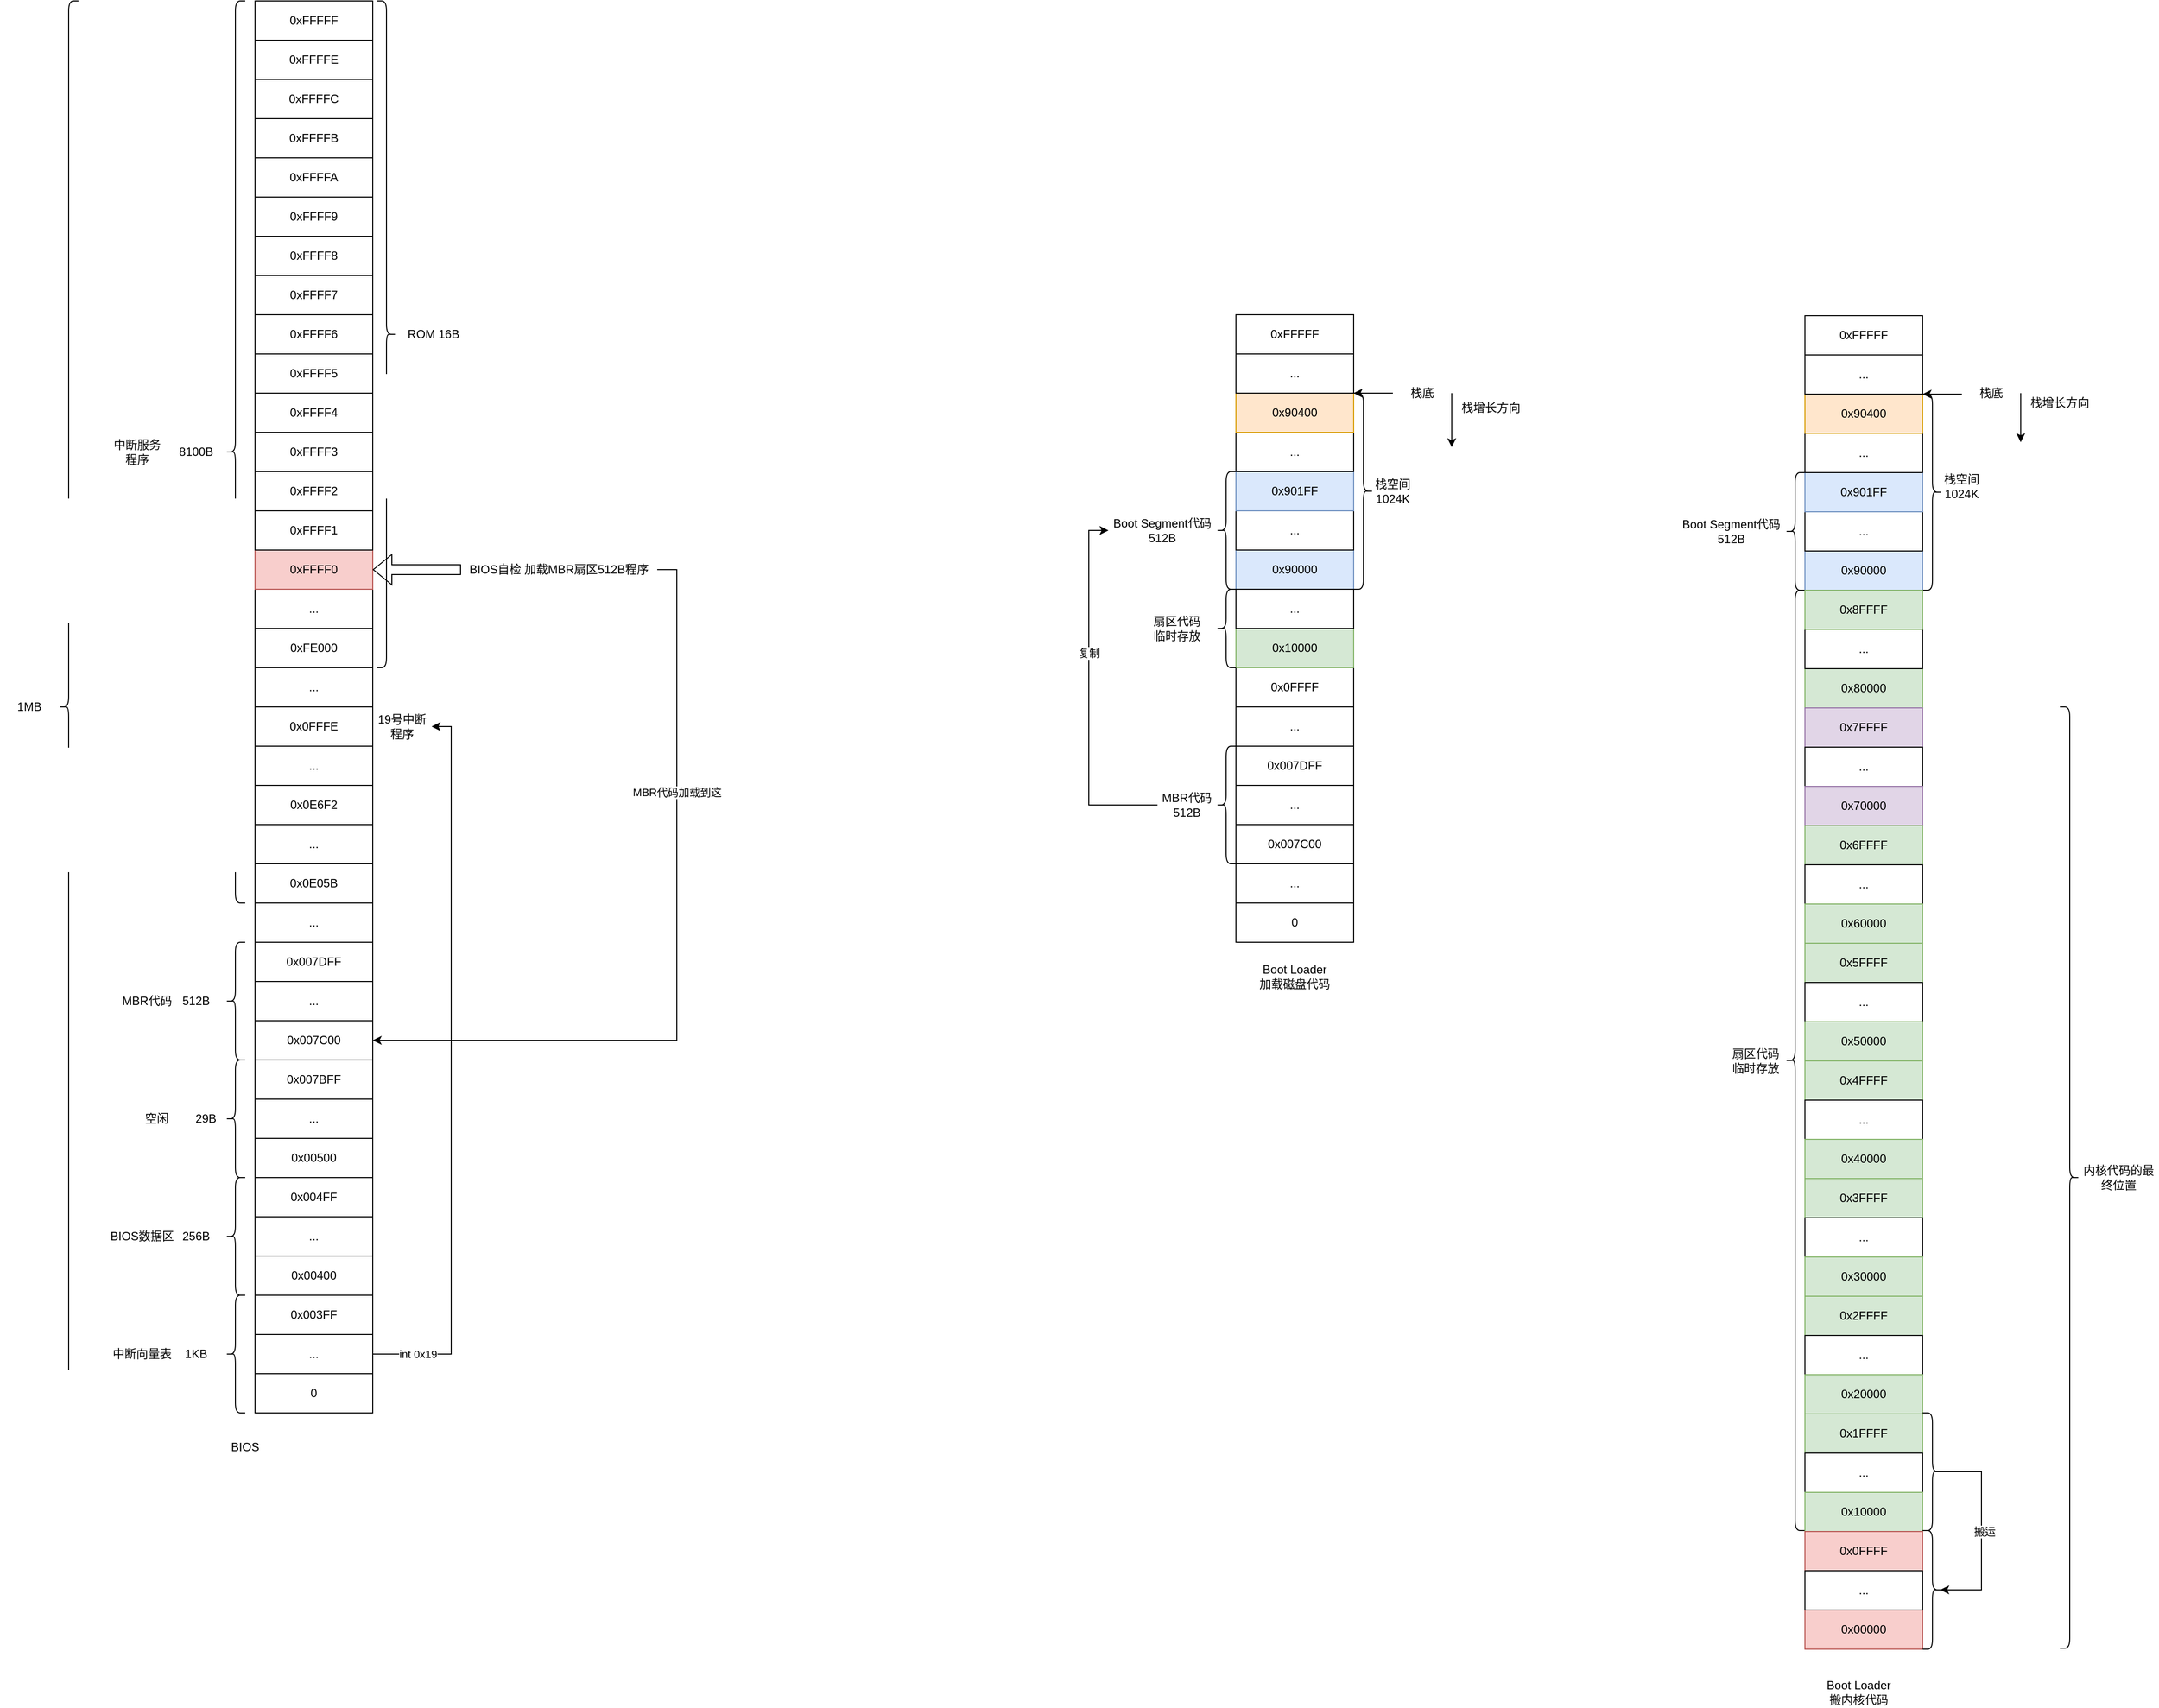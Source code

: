 <mxfile version="26.0.16">
  <diagram name="第 1 页" id="WGkBW5IIXQicfwlrZCdL">
    <mxGraphModel dx="1195" dy="1810" grid="1" gridSize="10" guides="1" tooltips="1" connect="1" arrows="1" fold="1" page="1" pageScale="1" pageWidth="827" pageHeight="1169" math="0" shadow="0">
      <root>
        <mxCell id="0" />
        <mxCell id="1" parent="0" />
        <mxCell id="3c7TaoVtellls8Rgn1t3-1" value="0x00400" style="rounded=0;whiteSpace=wrap;html=1;" parent="1" vertex="1">
          <mxGeometry x="280" y="680" width="120" height="40" as="geometry" />
        </mxCell>
        <mxCell id="3c7TaoVtellls8Rgn1t3-2" value="..." style="rounded=0;whiteSpace=wrap;html=1;" parent="1" vertex="1">
          <mxGeometry x="280" y="640" width="120" height="40" as="geometry" />
        </mxCell>
        <mxCell id="3c7TaoVtellls8Rgn1t3-3" value="0x004FF" style="rounded=0;whiteSpace=wrap;html=1;" parent="1" vertex="1">
          <mxGeometry x="280" y="600" width="120" height="40" as="geometry" />
        </mxCell>
        <mxCell id="3c7TaoVtellls8Rgn1t3-4" value="0" style="rounded=0;whiteSpace=wrap;html=1;" parent="1" vertex="1">
          <mxGeometry x="280" y="800" width="120" height="40" as="geometry" />
        </mxCell>
        <mxCell id="3c7TaoVtellls8Rgn1t3-30" style="edgeStyle=orthogonalEdgeStyle;rounded=0;orthogonalLoop=1;jettySize=auto;html=1;exitX=1;exitY=0.5;exitDx=0;exitDy=0;entryX=1;entryY=0.5;entryDx=0;entryDy=0;" parent="1" source="3c7TaoVtellls8Rgn1t3-5" target="3c7TaoVtellls8Rgn1t3-29" edge="1">
          <mxGeometry relative="1" as="geometry" />
        </mxCell>
        <mxCell id="3c7TaoVtellls8Rgn1t3-31" value="int 0x19" style="edgeLabel;html=1;align=center;verticalAlign=middle;resizable=0;points=[];" parent="3c7TaoVtellls8Rgn1t3-30" vertex="1" connectable="0">
          <mxGeometry x="-0.876" relative="1" as="geometry">
            <mxPoint as="offset" />
          </mxGeometry>
        </mxCell>
        <mxCell id="3c7TaoVtellls8Rgn1t3-5" value="..." style="rounded=0;whiteSpace=wrap;html=1;" parent="1" vertex="1">
          <mxGeometry x="280" y="760" width="120" height="40" as="geometry" />
        </mxCell>
        <mxCell id="3c7TaoVtellls8Rgn1t3-6" value="0x003FF" style="rounded=0;whiteSpace=wrap;html=1;" parent="1" vertex="1">
          <mxGeometry x="280" y="720" width="120" height="40" as="geometry" />
        </mxCell>
        <mxCell id="3c7TaoVtellls8Rgn1t3-8" value="中断向量表" style="text;html=1;align=center;verticalAlign=middle;whiteSpace=wrap;rounded=0;" parent="1" vertex="1">
          <mxGeometry x="130" y="765" width="70" height="30" as="geometry" />
        </mxCell>
        <mxCell id="3c7TaoVtellls8Rgn1t3-9" value="" style="shape=curlyBracket;whiteSpace=wrap;html=1;rounded=1;labelPosition=left;verticalLabelPosition=middle;align=right;verticalAlign=middle;" parent="1" vertex="1">
          <mxGeometry x="250" y="600" width="20" height="120" as="geometry" />
        </mxCell>
        <mxCell id="3c7TaoVtellls8Rgn1t3-10" value="1KB" style="text;html=1;align=center;verticalAlign=middle;whiteSpace=wrap;rounded=0;" parent="1" vertex="1">
          <mxGeometry x="190" y="765" width="60" height="30" as="geometry" />
        </mxCell>
        <mxCell id="3c7TaoVtellls8Rgn1t3-11" value="" style="shape=curlyBracket;whiteSpace=wrap;html=1;rounded=1;labelPosition=left;verticalLabelPosition=middle;align=right;verticalAlign=middle;" parent="1" vertex="1">
          <mxGeometry x="250" y="720" width="20" height="120" as="geometry" />
        </mxCell>
        <mxCell id="3c7TaoVtellls8Rgn1t3-12" value="256B" style="text;html=1;align=center;verticalAlign=middle;whiteSpace=wrap;rounded=0;" parent="1" vertex="1">
          <mxGeometry x="190" y="645" width="60" height="30" as="geometry" />
        </mxCell>
        <mxCell id="3c7TaoVtellls8Rgn1t3-13" value="BIOS数据区" style="text;html=1;align=center;verticalAlign=middle;whiteSpace=wrap;rounded=0;" parent="1" vertex="1">
          <mxGeometry x="130" y="645" width="70" height="30" as="geometry" />
        </mxCell>
        <mxCell id="3c7TaoVtellls8Rgn1t3-14" value="..." style="rounded=0;whiteSpace=wrap;html=1;" parent="1" vertex="1">
          <mxGeometry x="280" y="320" width="120" height="40" as="geometry" />
        </mxCell>
        <mxCell id="3c7TaoVtellls8Rgn1t3-15" value="0x0E05B" style="rounded=0;whiteSpace=wrap;html=1;" parent="1" vertex="1">
          <mxGeometry x="280" y="280" width="120" height="40" as="geometry" />
        </mxCell>
        <mxCell id="3c7TaoVtellls8Rgn1t3-16" value="0x0FFFE" style="rounded=0;whiteSpace=wrap;html=1;" parent="1" vertex="1">
          <mxGeometry x="280" y="120" width="120" height="40" as="geometry" />
        </mxCell>
        <mxCell id="3c7TaoVtellls8Rgn1t3-17" value="..." style="rounded=0;whiteSpace=wrap;html=1;" parent="1" vertex="1">
          <mxGeometry x="280" y="240" width="120" height="40" as="geometry" />
        </mxCell>
        <mxCell id="3c7TaoVtellls8Rgn1t3-18" value="" style="shape=curlyBracket;whiteSpace=wrap;html=1;rounded=1;labelPosition=left;verticalLabelPosition=middle;align=right;verticalAlign=middle;" parent="1" vertex="1">
          <mxGeometry x="250" y="-600" width="20" height="920" as="geometry" />
        </mxCell>
        <mxCell id="3c7TaoVtellls8Rgn1t3-19" value="8100B" style="text;html=1;align=center;verticalAlign=middle;whiteSpace=wrap;rounded=0;" parent="1" vertex="1">
          <mxGeometry x="190" y="-155" width="60" height="30" as="geometry" />
        </mxCell>
        <mxCell id="3c7TaoVtellls8Rgn1t3-20" value="中断服务程序" style="text;html=1;align=center;verticalAlign=middle;whiteSpace=wrap;rounded=0;" parent="1" vertex="1">
          <mxGeometry x="130" y="-155" width="60" height="30" as="geometry" />
        </mxCell>
        <mxCell id="3c7TaoVtellls8Rgn1t3-21" value="..." style="rounded=0;whiteSpace=wrap;html=1;" parent="1" vertex="1">
          <mxGeometry x="280" y="80" width="120" height="40" as="geometry" />
        </mxCell>
        <mxCell id="3c7TaoVtellls8Rgn1t3-23" value="" style="shape=curlyBracket;whiteSpace=wrap;html=1;rounded=1;labelPosition=left;verticalLabelPosition=middle;align=right;verticalAlign=middle;" parent="1" vertex="1">
          <mxGeometry x="80" y="-600" width="20" height="1440" as="geometry" />
        </mxCell>
        <mxCell id="3c7TaoVtellls8Rgn1t3-24" value="1MB" style="text;html=1;align=center;verticalAlign=middle;whiteSpace=wrap;rounded=0;" parent="1" vertex="1">
          <mxGeometry x="20" y="105" width="60" height="30" as="geometry" />
        </mxCell>
        <mxCell id="3c7TaoVtellls8Rgn1t3-25" value="BIOS" style="text;html=1;align=center;verticalAlign=middle;whiteSpace=wrap;rounded=0;" parent="1" vertex="1">
          <mxGeometry x="220" y="860" width="100" height="30" as="geometry" />
        </mxCell>
        <mxCell id="3c7TaoVtellls8Rgn1t3-26" value="0x0E6F2" style="rounded=0;whiteSpace=wrap;html=1;" parent="1" vertex="1">
          <mxGeometry x="280" y="200" width="120" height="40" as="geometry" />
        </mxCell>
        <mxCell id="3c7TaoVtellls8Rgn1t3-27" value="..." style="rounded=0;whiteSpace=wrap;html=1;" parent="1" vertex="1">
          <mxGeometry x="280" y="160" width="120" height="40" as="geometry" />
        </mxCell>
        <mxCell id="3c7TaoVtellls8Rgn1t3-29" value="19号中断程序" style="text;html=1;align=center;verticalAlign=middle;whiteSpace=wrap;rounded=0;" parent="1" vertex="1">
          <mxGeometry x="400" y="125" width="60" height="30" as="geometry" />
        </mxCell>
        <mxCell id="3c7TaoVtellls8Rgn1t3-32" value="0xFE000" style="rounded=0;whiteSpace=wrap;html=1;" parent="1" vertex="1">
          <mxGeometry x="280" y="40" width="120" height="40" as="geometry" />
        </mxCell>
        <mxCell id="3c7TaoVtellls8Rgn1t3-33" value="..." style="rounded=0;whiteSpace=wrap;html=1;" parent="1" vertex="1">
          <mxGeometry x="280" width="120" height="40" as="geometry" />
        </mxCell>
        <mxCell id="3c7TaoVtellls8Rgn1t3-34" value="0xFFFF0" style="rounded=0;whiteSpace=wrap;html=1;fillColor=#f8cecc;strokeColor=#b85450;" parent="1" vertex="1">
          <mxGeometry x="280" y="-40" width="120" height="40" as="geometry" />
        </mxCell>
        <mxCell id="3c7TaoVtellls8Rgn1t3-36" value="" style="shape=curlyBracket;whiteSpace=wrap;html=1;rounded=1;flipH=1;labelPosition=right;verticalLabelPosition=middle;align=left;verticalAlign=middle;" parent="1" vertex="1">
          <mxGeometry x="404" y="-600" width="20" height="680" as="geometry" />
        </mxCell>
        <mxCell id="3c7TaoVtellls8Rgn1t3-37" value="ROM 16B" style="text;html=1;align=center;verticalAlign=middle;whiteSpace=wrap;rounded=0;" parent="1" vertex="1">
          <mxGeometry x="413.5" y="-275" width="96" height="30" as="geometry" />
        </mxCell>
        <mxCell id="3c7TaoVtellls8Rgn1t3-38" value="0xFFFFF" style="rounded=0;whiteSpace=wrap;html=1;" parent="1" vertex="1">
          <mxGeometry x="280" y="-600" width="120" height="40" as="geometry" />
        </mxCell>
        <mxCell id="3c7TaoVtellls8Rgn1t3-39" value="0xFFFFE" style="rounded=0;whiteSpace=wrap;html=1;" parent="1" vertex="1">
          <mxGeometry x="280" y="-560" width="120" height="40" as="geometry" />
        </mxCell>
        <mxCell id="3c7TaoVtellls8Rgn1t3-40" value="0xFFFFC" style="rounded=0;whiteSpace=wrap;html=1;" parent="1" vertex="1">
          <mxGeometry x="280" y="-520" width="120" height="40" as="geometry" />
        </mxCell>
        <mxCell id="3c7TaoVtellls8Rgn1t3-41" value="0xFFFFB" style="rounded=0;whiteSpace=wrap;html=1;" parent="1" vertex="1">
          <mxGeometry x="280" y="-480" width="120" height="40" as="geometry" />
        </mxCell>
        <mxCell id="3c7TaoVtellls8Rgn1t3-42" value="0xFFFFA" style="rounded=0;whiteSpace=wrap;html=1;" parent="1" vertex="1">
          <mxGeometry x="280" y="-440" width="120" height="40" as="geometry" />
        </mxCell>
        <mxCell id="3c7TaoVtellls8Rgn1t3-43" value="0xFFFF9" style="rounded=0;whiteSpace=wrap;html=1;" parent="1" vertex="1">
          <mxGeometry x="280" y="-400" width="120" height="40" as="geometry" />
        </mxCell>
        <mxCell id="3c7TaoVtellls8Rgn1t3-44" value="0xFFFF8" style="rounded=0;whiteSpace=wrap;html=1;" parent="1" vertex="1">
          <mxGeometry x="280" y="-360" width="120" height="40" as="geometry" />
        </mxCell>
        <mxCell id="3c7TaoVtellls8Rgn1t3-45" value="0xFFFF7" style="rounded=0;whiteSpace=wrap;html=1;" parent="1" vertex="1">
          <mxGeometry x="280" y="-320" width="120" height="40" as="geometry" />
        </mxCell>
        <mxCell id="3c7TaoVtellls8Rgn1t3-46" value="0xFFFF6" style="rounded=0;whiteSpace=wrap;html=1;" parent="1" vertex="1">
          <mxGeometry x="280" y="-280" width="120" height="40" as="geometry" />
        </mxCell>
        <mxCell id="3c7TaoVtellls8Rgn1t3-47" value="0xFFFF5" style="rounded=0;whiteSpace=wrap;html=1;" parent="1" vertex="1">
          <mxGeometry x="280" y="-240" width="120" height="40" as="geometry" />
        </mxCell>
        <mxCell id="3c7TaoVtellls8Rgn1t3-48" value="0xFFFF4" style="rounded=0;whiteSpace=wrap;html=1;" parent="1" vertex="1">
          <mxGeometry x="280" y="-200" width="120" height="40" as="geometry" />
        </mxCell>
        <mxCell id="3c7TaoVtellls8Rgn1t3-49" value="0xFFFF3" style="rounded=0;whiteSpace=wrap;html=1;" parent="1" vertex="1">
          <mxGeometry x="280" y="-160" width="120" height="40" as="geometry" />
        </mxCell>
        <mxCell id="3c7TaoVtellls8Rgn1t3-50" value="0xFFFF2" style="rounded=0;whiteSpace=wrap;html=1;" parent="1" vertex="1">
          <mxGeometry x="280" y="-120" width="120" height="40" as="geometry" />
        </mxCell>
        <mxCell id="3c7TaoVtellls8Rgn1t3-51" value="0xFFFF1" style="rounded=0;whiteSpace=wrap;html=1;" parent="1" vertex="1">
          <mxGeometry x="280" y="-80" width="120" height="40" as="geometry" />
        </mxCell>
        <mxCell id="3c7TaoVtellls8Rgn1t3-52" value="" style="shape=flexArrow;endArrow=classic;html=1;rounded=0;entryX=1;entryY=0.5;entryDx=0;entryDy=0;" parent="1" target="3c7TaoVtellls8Rgn1t3-34" edge="1">
          <mxGeometry width="50" height="50" relative="1" as="geometry">
            <mxPoint x="490" y="-20" as="sourcePoint" />
            <mxPoint x="660" y="-30" as="targetPoint" />
          </mxGeometry>
        </mxCell>
        <mxCell id="3c7TaoVtellls8Rgn1t3-67" style="edgeStyle=orthogonalEdgeStyle;rounded=0;orthogonalLoop=1;jettySize=auto;html=1;exitX=1;exitY=0.5;exitDx=0;exitDy=0;entryX=1;entryY=0.5;entryDx=0;entryDy=0;" parent="1" source="3c7TaoVtellls8Rgn1t3-53" target="3c7TaoVtellls8Rgn1t3-57" edge="1">
          <mxGeometry relative="1" as="geometry" />
        </mxCell>
        <mxCell id="3c7TaoVtellls8Rgn1t3-68" value="MBR代码加载到这" style="edgeLabel;html=1;align=center;verticalAlign=middle;resizable=0;points=[];" parent="3c7TaoVtellls8Rgn1t3-67" vertex="1" connectable="0">
          <mxGeometry x="-0.39" relative="1" as="geometry">
            <mxPoint as="offset" />
          </mxGeometry>
        </mxCell>
        <mxCell id="3c7TaoVtellls8Rgn1t3-53" value="BIOS自检 加载MBR扇区512B程序" style="text;html=1;align=center;verticalAlign=middle;whiteSpace=wrap;rounded=0;" parent="1" vertex="1">
          <mxGeometry x="490" y="-35" width="200" height="30" as="geometry" />
        </mxCell>
        <mxCell id="3c7TaoVtellls8Rgn1t3-54" value="0x00500" style="rounded=0;whiteSpace=wrap;html=1;" parent="1" vertex="1">
          <mxGeometry x="280" y="560" width="120" height="40" as="geometry" />
        </mxCell>
        <mxCell id="3c7TaoVtellls8Rgn1t3-55" value="..." style="rounded=0;whiteSpace=wrap;html=1;" parent="1" vertex="1">
          <mxGeometry x="280" y="520" width="120" height="40" as="geometry" />
        </mxCell>
        <mxCell id="3c7TaoVtellls8Rgn1t3-56" value="0x007BFF" style="rounded=0;whiteSpace=wrap;html=1;" parent="1" vertex="1">
          <mxGeometry x="280" y="480" width="120" height="40" as="geometry" />
        </mxCell>
        <mxCell id="3c7TaoVtellls8Rgn1t3-57" value="0x007C00" style="rounded=0;whiteSpace=wrap;html=1;" parent="1" vertex="1">
          <mxGeometry x="280" y="440" width="120" height="40" as="geometry" />
        </mxCell>
        <mxCell id="3c7TaoVtellls8Rgn1t3-58" value="..." style="rounded=0;whiteSpace=wrap;html=1;" parent="1" vertex="1">
          <mxGeometry x="280" y="400" width="120" height="40" as="geometry" />
        </mxCell>
        <mxCell id="3c7TaoVtellls8Rgn1t3-59" value="0x007DFF" style="rounded=0;whiteSpace=wrap;html=1;" parent="1" vertex="1">
          <mxGeometry x="280" y="360" width="120" height="40" as="geometry" />
        </mxCell>
        <mxCell id="3c7TaoVtellls8Rgn1t3-61" value="" style="shape=curlyBracket;whiteSpace=wrap;html=1;rounded=1;labelPosition=left;verticalLabelPosition=middle;align=right;verticalAlign=middle;" parent="1" vertex="1">
          <mxGeometry x="250" y="480" width="20" height="120" as="geometry" />
        </mxCell>
        <mxCell id="3c7TaoVtellls8Rgn1t3-62" value="" style="shape=curlyBracket;whiteSpace=wrap;html=1;rounded=1;labelPosition=left;verticalLabelPosition=middle;align=right;verticalAlign=middle;" parent="1" vertex="1">
          <mxGeometry x="250" y="360" width="20" height="120" as="geometry" />
        </mxCell>
        <mxCell id="3c7TaoVtellls8Rgn1t3-63" value="29B" style="text;html=1;align=center;verticalAlign=middle;whiteSpace=wrap;rounded=0;" parent="1" vertex="1">
          <mxGeometry x="200" y="525" width="60" height="30" as="geometry" />
        </mxCell>
        <mxCell id="3c7TaoVtellls8Rgn1t3-64" value="空闲" style="text;html=1;align=center;verticalAlign=middle;whiteSpace=wrap;rounded=0;" parent="1" vertex="1">
          <mxGeometry x="150" y="525" width="60" height="30" as="geometry" />
        </mxCell>
        <mxCell id="3c7TaoVtellls8Rgn1t3-65" value="512B" style="text;html=1;align=center;verticalAlign=middle;whiteSpace=wrap;rounded=0;" parent="1" vertex="1">
          <mxGeometry x="190" y="405" width="60" height="30" as="geometry" />
        </mxCell>
        <mxCell id="3c7TaoVtellls8Rgn1t3-66" value="MBR代码" style="text;html=1;align=center;verticalAlign=middle;whiteSpace=wrap;rounded=0;" parent="1" vertex="1">
          <mxGeometry x="140" y="405" width="60" height="30" as="geometry" />
        </mxCell>
        <mxCell id="-2iCqf_mqISkM30TJDvY-4" value="0" style="rounded=0;whiteSpace=wrap;html=1;" parent="1" vertex="1">
          <mxGeometry x="1280" y="320" width="120" height="40" as="geometry" />
        </mxCell>
        <mxCell id="-2iCqf_mqISkM30TJDvY-7" value="..." style="rounded=0;whiteSpace=wrap;html=1;" parent="1" vertex="1">
          <mxGeometry x="1280" y="280" width="120" height="40" as="geometry" />
        </mxCell>
        <mxCell id="-2iCqf_mqISkM30TJDvY-15" value="..." style="rounded=0;whiteSpace=wrap;html=1;" parent="1" vertex="1">
          <mxGeometry x="1280" y="120" width="120" height="40" as="geometry" />
        </mxCell>
        <mxCell id="-2iCqf_mqISkM30TJDvY-22" value="0x0FFFF" style="rounded=0;whiteSpace=wrap;html=1;" parent="1" vertex="1">
          <mxGeometry x="1280" y="80" width="120" height="40" as="geometry" />
        </mxCell>
        <mxCell id="-2iCqf_mqISkM30TJDvY-24" value="Boot Loader&lt;div&gt;加载磁盘代码&lt;/div&gt;" style="text;html=1;align=center;verticalAlign=middle;whiteSpace=wrap;rounded=0;" parent="1" vertex="1">
          <mxGeometry x="1195" y="380" width="290" height="30" as="geometry" />
        </mxCell>
        <mxCell id="-2iCqf_mqISkM30TJDvY-33" value="0xFFFFF" style="rounded=0;whiteSpace=wrap;html=1;" parent="1" vertex="1">
          <mxGeometry x="1280" y="-280" width="120" height="40" as="geometry" />
        </mxCell>
        <mxCell id="-2iCqf_mqISkM30TJDvY-54" value="0x007C00" style="rounded=0;whiteSpace=wrap;html=1;" parent="1" vertex="1">
          <mxGeometry x="1280" y="240" width="120" height="40" as="geometry" />
        </mxCell>
        <mxCell id="-2iCqf_mqISkM30TJDvY-55" value="..." style="rounded=0;whiteSpace=wrap;html=1;" parent="1" vertex="1">
          <mxGeometry x="1280" y="200" width="120" height="40" as="geometry" />
        </mxCell>
        <mxCell id="-2iCqf_mqISkM30TJDvY-56" value="0x007DFF" style="rounded=0;whiteSpace=wrap;html=1;" parent="1" vertex="1">
          <mxGeometry x="1280" y="160" width="120" height="40" as="geometry" />
        </mxCell>
        <mxCell id="-2iCqf_mqISkM30TJDvY-58" value="" style="shape=curlyBracket;whiteSpace=wrap;html=1;rounded=1;labelPosition=left;verticalLabelPosition=middle;align=right;verticalAlign=middle;" parent="1" vertex="1">
          <mxGeometry x="1260" y="-120" width="20" height="120" as="geometry" />
        </mxCell>
        <mxCell id="-2iCqf_mqISkM30TJDvY-70" style="edgeStyle=orthogonalEdgeStyle;rounded=0;orthogonalLoop=1;jettySize=auto;html=1;exitX=0;exitY=0.5;exitDx=0;exitDy=0;entryX=0;entryY=0.5;entryDx=0;entryDy=0;" parent="1" source="-2iCqf_mqISkM30TJDvY-62" target="-2iCqf_mqISkM30TJDvY-69" edge="1">
          <mxGeometry relative="1" as="geometry" />
        </mxCell>
        <mxCell id="-2iCqf_mqISkM30TJDvY-71" value="复制" style="edgeLabel;html=1;align=center;verticalAlign=middle;resizable=0;points=[];" parent="-2iCqf_mqISkM30TJDvY-70" vertex="1" connectable="0">
          <mxGeometry x="0.218" relative="1" as="geometry">
            <mxPoint as="offset" />
          </mxGeometry>
        </mxCell>
        <mxCell id="-2iCqf_mqISkM30TJDvY-62" value="MBR代码 512B" style="text;html=1;align=center;verticalAlign=middle;whiteSpace=wrap;rounded=0;" parent="1" vertex="1">
          <mxGeometry x="1200" y="205" width="60" height="30" as="geometry" />
        </mxCell>
        <mxCell id="-2iCqf_mqISkM30TJDvY-63" value="0x90000" style="rounded=0;whiteSpace=wrap;html=1;fillColor=#dae8fc;strokeColor=#6c8ebf;" parent="1" vertex="1">
          <mxGeometry x="1280" y="-40" width="120" height="40" as="geometry" />
        </mxCell>
        <mxCell id="-2iCqf_mqISkM30TJDvY-64" value="..." style="rounded=0;whiteSpace=wrap;html=1;" parent="1" vertex="1">
          <mxGeometry x="1280" y="-80" width="120" height="40" as="geometry" />
        </mxCell>
        <mxCell id="-2iCqf_mqISkM30TJDvY-65" value="0x901FF" style="rounded=0;whiteSpace=wrap;html=1;fillColor=#dae8fc;strokeColor=#6c8ebf;" parent="1" vertex="1">
          <mxGeometry x="1280" y="-120" width="120" height="40" as="geometry" />
        </mxCell>
        <mxCell id="-2iCqf_mqISkM30TJDvY-66" value="..." style="rounded=0;whiteSpace=wrap;html=1;" parent="1" vertex="1">
          <mxGeometry x="1280" y="-160" width="120" height="40" as="geometry" />
        </mxCell>
        <mxCell id="-2iCqf_mqISkM30TJDvY-67" value="" style="shape=curlyBracket;whiteSpace=wrap;html=1;rounded=1;labelPosition=left;verticalLabelPosition=middle;align=right;verticalAlign=middle;" parent="1" vertex="1">
          <mxGeometry x="1260" y="160" width="20" height="120" as="geometry" />
        </mxCell>
        <mxCell id="-2iCqf_mqISkM30TJDvY-69" value="Boot Segment代码 512B" style="text;html=1;align=center;verticalAlign=middle;whiteSpace=wrap;rounded=0;" parent="1" vertex="1">
          <mxGeometry x="1150" y="-75" width="110" height="30" as="geometry" />
        </mxCell>
        <mxCell id="_qCiN8cFtveXNgwi4NC1-1" value="0x90400" style="rounded=0;whiteSpace=wrap;html=1;fillColor=#ffe6cc;strokeColor=#d79b00;" parent="1" vertex="1">
          <mxGeometry x="1280" y="-200" width="120" height="40" as="geometry" />
        </mxCell>
        <mxCell id="_qCiN8cFtveXNgwi4NC1-2" value="..." style="rounded=0;whiteSpace=wrap;html=1;" parent="1" vertex="1">
          <mxGeometry x="1280" y="-240" width="120" height="40" as="geometry" />
        </mxCell>
        <mxCell id="_qCiN8cFtveXNgwi4NC1-3" value="" style="endArrow=classic;html=1;rounded=0;entryX=1;entryY=0;entryDx=0;entryDy=0;" parent="1" target="_qCiN8cFtveXNgwi4NC1-1" edge="1">
          <mxGeometry width="50" height="50" relative="1" as="geometry">
            <mxPoint x="1440" y="-200" as="sourcePoint" />
            <mxPoint x="1260" y="-115" as="targetPoint" />
          </mxGeometry>
        </mxCell>
        <mxCell id="_qCiN8cFtveXNgwi4NC1-4" value="栈底" style="text;html=1;align=center;verticalAlign=middle;whiteSpace=wrap;rounded=0;" parent="1" vertex="1">
          <mxGeometry x="1440" y="-215" width="60" height="30" as="geometry" />
        </mxCell>
        <mxCell id="_qCiN8cFtveXNgwi4NC1-5" value="" style="endArrow=classic;html=1;rounded=0;exitX=1;exitY=0.5;exitDx=0;exitDy=0;" parent="1" source="_qCiN8cFtveXNgwi4NC1-4" edge="1">
          <mxGeometry width="50" height="50" relative="1" as="geometry">
            <mxPoint x="1210" y="-5" as="sourcePoint" />
            <mxPoint x="1500" y="-145" as="targetPoint" />
          </mxGeometry>
        </mxCell>
        <mxCell id="_qCiN8cFtveXNgwi4NC1-6" value="栈增长方向" style="text;html=1;align=center;verticalAlign=middle;whiteSpace=wrap;rounded=0;" parent="1" vertex="1">
          <mxGeometry x="1500" y="-200" width="80" height="30" as="geometry" />
        </mxCell>
        <mxCell id="_qCiN8cFtveXNgwi4NC1-7" value="" style="shape=curlyBracket;whiteSpace=wrap;html=1;rounded=1;flipH=1;labelPosition=right;verticalLabelPosition=middle;align=left;verticalAlign=middle;" parent="1" vertex="1">
          <mxGeometry x="1400" y="-200" width="20" height="200" as="geometry" />
        </mxCell>
        <mxCell id="_qCiN8cFtveXNgwi4NC1-8" value="栈空间 1024K" style="text;html=1;align=center;verticalAlign=middle;whiteSpace=wrap;rounded=0;" parent="1" vertex="1">
          <mxGeometry x="1410" y="-115" width="60" height="30" as="geometry" />
        </mxCell>
        <mxCell id="QBygn94gDZrxnFcKJMGF-1" value="0x10000" style="rounded=0;whiteSpace=wrap;html=1;fillColor=#d5e8d4;strokeColor=#82b366;" vertex="1" parent="1">
          <mxGeometry x="1280" y="40" width="120" height="40" as="geometry" />
        </mxCell>
        <mxCell id="QBygn94gDZrxnFcKJMGF-2" value="..." style="rounded=0;whiteSpace=wrap;html=1;" vertex="1" parent="1">
          <mxGeometry x="1280" width="120" height="40" as="geometry" />
        </mxCell>
        <mxCell id="QBygn94gDZrxnFcKJMGF-3" value="" style="shape=curlyBracket;whiteSpace=wrap;html=1;rounded=1;labelPosition=left;verticalLabelPosition=middle;align=right;verticalAlign=middle;" vertex="1" parent="1">
          <mxGeometry x="1260" width="20" height="80" as="geometry" />
        </mxCell>
        <mxCell id="QBygn94gDZrxnFcKJMGF-4" value="扇区代码临时存放" style="text;html=1;align=center;verticalAlign=middle;whiteSpace=wrap;rounded=0;" vertex="1" parent="1">
          <mxGeometry x="1190" y="25" width="60" height="30" as="geometry" />
        </mxCell>
        <mxCell id="QBygn94gDZrxnFcKJMGF-9" value="Boot Loader&lt;div&gt;搬内核代码&lt;/div&gt;" style="text;html=1;align=center;verticalAlign=middle;whiteSpace=wrap;rounded=0;" vertex="1" parent="1">
          <mxGeometry x="1770" y="1110" width="290" height="30" as="geometry" />
        </mxCell>
        <mxCell id="QBygn94gDZrxnFcKJMGF-10" value="0xFFFFF" style="rounded=0;whiteSpace=wrap;html=1;" vertex="1" parent="1">
          <mxGeometry x="1860.05" y="-279" width="120" height="40" as="geometry" />
        </mxCell>
        <mxCell id="QBygn94gDZrxnFcKJMGF-14" value="" style="shape=curlyBracket;whiteSpace=wrap;html=1;rounded=1;labelPosition=left;verticalLabelPosition=middle;align=right;verticalAlign=middle;" vertex="1" parent="1">
          <mxGeometry x="1840.05" y="-119" width="20" height="120" as="geometry" />
        </mxCell>
        <mxCell id="QBygn94gDZrxnFcKJMGF-18" value="0x90000" style="rounded=0;whiteSpace=wrap;html=1;fillColor=#dae8fc;strokeColor=#6c8ebf;" vertex="1" parent="1">
          <mxGeometry x="1860.05" y="-39" width="120" height="40" as="geometry" />
        </mxCell>
        <mxCell id="QBygn94gDZrxnFcKJMGF-19" value="..." style="rounded=0;whiteSpace=wrap;html=1;" vertex="1" parent="1">
          <mxGeometry x="1860.05" y="-79" width="120" height="40" as="geometry" />
        </mxCell>
        <mxCell id="QBygn94gDZrxnFcKJMGF-20" value="0x901FF" style="rounded=0;whiteSpace=wrap;html=1;fillColor=#dae8fc;strokeColor=#6c8ebf;" vertex="1" parent="1">
          <mxGeometry x="1860.05" y="-119" width="120" height="40" as="geometry" />
        </mxCell>
        <mxCell id="QBygn94gDZrxnFcKJMGF-21" value="..." style="rounded=0;whiteSpace=wrap;html=1;" vertex="1" parent="1">
          <mxGeometry x="1860.05" y="-159" width="120" height="40" as="geometry" />
        </mxCell>
        <mxCell id="QBygn94gDZrxnFcKJMGF-23" value="Boot Segment代码 512B" style="text;html=1;align=center;verticalAlign=middle;whiteSpace=wrap;rounded=0;" vertex="1" parent="1">
          <mxGeometry x="1730.05" y="-74" width="110" height="30" as="geometry" />
        </mxCell>
        <mxCell id="QBygn94gDZrxnFcKJMGF-24" value="0x90400" style="rounded=0;whiteSpace=wrap;html=1;fillColor=#ffe6cc;strokeColor=#d79b00;" vertex="1" parent="1">
          <mxGeometry x="1860.05" y="-199" width="120" height="40" as="geometry" />
        </mxCell>
        <mxCell id="QBygn94gDZrxnFcKJMGF-25" value="..." style="rounded=0;whiteSpace=wrap;html=1;" vertex="1" parent="1">
          <mxGeometry x="1860.05" y="-239" width="120" height="40" as="geometry" />
        </mxCell>
        <mxCell id="QBygn94gDZrxnFcKJMGF-26" value="" style="endArrow=classic;html=1;rounded=0;entryX=1;entryY=0;entryDx=0;entryDy=0;" edge="1" parent="1" target="QBygn94gDZrxnFcKJMGF-24">
          <mxGeometry width="50" height="50" relative="1" as="geometry">
            <mxPoint x="2020.05" y="-199" as="sourcePoint" />
            <mxPoint x="1840.05" y="-114" as="targetPoint" />
          </mxGeometry>
        </mxCell>
        <mxCell id="QBygn94gDZrxnFcKJMGF-27" value="栈底" style="text;html=1;align=center;verticalAlign=middle;whiteSpace=wrap;rounded=0;" vertex="1" parent="1">
          <mxGeometry x="2020.05" y="-215" width="60" height="30" as="geometry" />
        </mxCell>
        <mxCell id="QBygn94gDZrxnFcKJMGF-28" value="" style="endArrow=classic;html=1;rounded=0;exitX=1;exitY=0.5;exitDx=0;exitDy=0;" edge="1" parent="1" source="QBygn94gDZrxnFcKJMGF-27">
          <mxGeometry width="50" height="50" relative="1" as="geometry">
            <mxPoint x="1790.05" y="-10" as="sourcePoint" />
            <mxPoint x="2080.05" y="-150" as="targetPoint" />
          </mxGeometry>
        </mxCell>
        <mxCell id="QBygn94gDZrxnFcKJMGF-29" value="栈增长方向" style="text;html=1;align=center;verticalAlign=middle;whiteSpace=wrap;rounded=0;" vertex="1" parent="1">
          <mxGeometry x="2080.05" y="-205" width="80" height="30" as="geometry" />
        </mxCell>
        <mxCell id="QBygn94gDZrxnFcKJMGF-30" value="" style="shape=curlyBracket;whiteSpace=wrap;html=1;rounded=1;flipH=1;labelPosition=right;verticalLabelPosition=middle;align=left;verticalAlign=middle;" vertex="1" parent="1">
          <mxGeometry x="1980.05" y="-199" width="20" height="200" as="geometry" />
        </mxCell>
        <mxCell id="QBygn94gDZrxnFcKJMGF-31" value="栈空间 1024K" style="text;html=1;align=center;verticalAlign=middle;whiteSpace=wrap;rounded=0;" vertex="1" parent="1">
          <mxGeometry x="1990.05" y="-120" width="60" height="30" as="geometry" />
        </mxCell>
        <mxCell id="QBygn94gDZrxnFcKJMGF-32" value="0x80000" style="rounded=0;whiteSpace=wrap;html=1;fillColor=#d5e8d4;strokeColor=#82b366;" vertex="1" parent="1">
          <mxGeometry x="1860.05" y="81" width="120" height="40" as="geometry" />
        </mxCell>
        <mxCell id="QBygn94gDZrxnFcKJMGF-33" value="..." style="rounded=0;whiteSpace=wrap;html=1;" vertex="1" parent="1">
          <mxGeometry x="1860.05" y="41" width="120" height="40" as="geometry" />
        </mxCell>
        <mxCell id="QBygn94gDZrxnFcKJMGF-34" value="" style="shape=curlyBracket;whiteSpace=wrap;html=1;rounded=1;labelPosition=left;verticalLabelPosition=middle;align=right;verticalAlign=middle;" vertex="1" parent="1">
          <mxGeometry x="1840.05" y="1" width="20" height="959" as="geometry" />
        </mxCell>
        <mxCell id="QBygn94gDZrxnFcKJMGF-35" value="扇区代码临时存放" style="text;html=1;align=center;verticalAlign=middle;whiteSpace=wrap;rounded=0;" vertex="1" parent="1">
          <mxGeometry x="1780.05" y="465.5" width="60" height="30" as="geometry" />
        </mxCell>
        <mxCell id="QBygn94gDZrxnFcKJMGF-36" value="0x8FFFF" style="rounded=0;whiteSpace=wrap;html=1;fillColor=#d5e8d4;strokeColor=#82b366;" vertex="1" parent="1">
          <mxGeometry x="1860.05" y="1" width="120" height="40" as="geometry" />
        </mxCell>
        <mxCell id="QBygn94gDZrxnFcKJMGF-37" value="0x7FFFF" style="rounded=0;whiteSpace=wrap;html=1;fillColor=#e1d5e7;strokeColor=#9673a6;" vertex="1" parent="1">
          <mxGeometry x="1860.05" y="121" width="120" height="40" as="geometry" />
        </mxCell>
        <mxCell id="QBygn94gDZrxnFcKJMGF-38" value="..." style="rounded=0;whiteSpace=wrap;html=1;" vertex="1" parent="1">
          <mxGeometry x="1860.05" y="161" width="120" height="40" as="geometry" />
        </mxCell>
        <mxCell id="QBygn94gDZrxnFcKJMGF-39" value="0x70000" style="rounded=0;whiteSpace=wrap;html=1;fillColor=#e1d5e7;strokeColor=#9673a6;" vertex="1" parent="1">
          <mxGeometry x="1860.05" y="201" width="120" height="40" as="geometry" />
        </mxCell>
        <mxCell id="QBygn94gDZrxnFcKJMGF-41" value="0x6FFFF" style="rounded=0;whiteSpace=wrap;html=1;fillColor=#d5e8d4;strokeColor=#82b366;" vertex="1" parent="1">
          <mxGeometry x="1860.05" y="241" width="120" height="40" as="geometry" />
        </mxCell>
        <mxCell id="QBygn94gDZrxnFcKJMGF-42" value="..." style="rounded=0;whiteSpace=wrap;html=1;" vertex="1" parent="1">
          <mxGeometry x="1860.05" y="281" width="120" height="40" as="geometry" />
        </mxCell>
        <mxCell id="QBygn94gDZrxnFcKJMGF-43" value="0x60000" style="rounded=0;whiteSpace=wrap;html=1;fillColor=#d5e8d4;strokeColor=#82b366;" vertex="1" parent="1">
          <mxGeometry x="1860.05" y="321" width="120" height="40" as="geometry" />
        </mxCell>
        <mxCell id="QBygn94gDZrxnFcKJMGF-44" value="0x5FFFF" style="rounded=0;whiteSpace=wrap;html=1;fillColor=#d5e8d4;strokeColor=#82b366;" vertex="1" parent="1">
          <mxGeometry x="1860.05" y="361" width="120" height="40" as="geometry" />
        </mxCell>
        <mxCell id="QBygn94gDZrxnFcKJMGF-45" value="..." style="rounded=0;whiteSpace=wrap;html=1;" vertex="1" parent="1">
          <mxGeometry x="1860.05" y="401" width="120" height="40" as="geometry" />
        </mxCell>
        <mxCell id="QBygn94gDZrxnFcKJMGF-46" value="0x50000" style="rounded=0;whiteSpace=wrap;html=1;fillColor=#d5e8d4;strokeColor=#82b366;" vertex="1" parent="1">
          <mxGeometry x="1860.05" y="441" width="120" height="40" as="geometry" />
        </mxCell>
        <mxCell id="QBygn94gDZrxnFcKJMGF-47" value="0x4FFFF" style="rounded=0;whiteSpace=wrap;html=1;fillColor=#d5e8d4;strokeColor=#82b366;" vertex="1" parent="1">
          <mxGeometry x="1860.05" y="481" width="120" height="40" as="geometry" />
        </mxCell>
        <mxCell id="QBygn94gDZrxnFcKJMGF-48" value="..." style="rounded=0;whiteSpace=wrap;html=1;" vertex="1" parent="1">
          <mxGeometry x="1860.05" y="521" width="120" height="40" as="geometry" />
        </mxCell>
        <mxCell id="QBygn94gDZrxnFcKJMGF-49" value="0x40000" style="rounded=0;whiteSpace=wrap;html=1;fillColor=#d5e8d4;strokeColor=#82b366;" vertex="1" parent="1">
          <mxGeometry x="1860.05" y="561" width="120" height="40" as="geometry" />
        </mxCell>
        <mxCell id="QBygn94gDZrxnFcKJMGF-50" value="0x3FFFF" style="rounded=0;whiteSpace=wrap;html=1;fillColor=#d5e8d4;strokeColor=#82b366;" vertex="1" parent="1">
          <mxGeometry x="1860.05" y="601" width="120" height="40" as="geometry" />
        </mxCell>
        <mxCell id="QBygn94gDZrxnFcKJMGF-51" value="..." style="rounded=0;whiteSpace=wrap;html=1;" vertex="1" parent="1">
          <mxGeometry x="1860.05" y="641" width="120" height="40" as="geometry" />
        </mxCell>
        <mxCell id="QBygn94gDZrxnFcKJMGF-52" value="0x30000" style="rounded=0;whiteSpace=wrap;html=1;fillColor=#d5e8d4;strokeColor=#82b366;" vertex="1" parent="1">
          <mxGeometry x="1860.05" y="681" width="120" height="40" as="geometry" />
        </mxCell>
        <mxCell id="QBygn94gDZrxnFcKJMGF-53" value="0x2FFFF" style="rounded=0;whiteSpace=wrap;html=1;fillColor=#d5e8d4;strokeColor=#82b366;" vertex="1" parent="1">
          <mxGeometry x="1860.05" y="721" width="120" height="40" as="geometry" />
        </mxCell>
        <mxCell id="QBygn94gDZrxnFcKJMGF-54" value="..." style="rounded=0;whiteSpace=wrap;html=1;" vertex="1" parent="1">
          <mxGeometry x="1860.05" y="761" width="120" height="40" as="geometry" />
        </mxCell>
        <mxCell id="QBygn94gDZrxnFcKJMGF-55" value="0x20000" style="rounded=0;whiteSpace=wrap;html=1;fillColor=#d5e8d4;strokeColor=#82b366;" vertex="1" parent="1">
          <mxGeometry x="1860.05" y="801" width="120" height="40" as="geometry" />
        </mxCell>
        <mxCell id="QBygn94gDZrxnFcKJMGF-56" value="0x1FFFF" style="rounded=0;whiteSpace=wrap;html=1;fillColor=#d5e8d4;strokeColor=#82b366;" vertex="1" parent="1">
          <mxGeometry x="1860.05" y="841" width="120" height="40" as="geometry" />
        </mxCell>
        <mxCell id="QBygn94gDZrxnFcKJMGF-57" value="..." style="rounded=0;whiteSpace=wrap;html=1;" vertex="1" parent="1">
          <mxGeometry x="1860.05" y="881" width="120" height="40" as="geometry" />
        </mxCell>
        <mxCell id="QBygn94gDZrxnFcKJMGF-58" value="0x10000" style="rounded=0;whiteSpace=wrap;html=1;fillColor=#d5e8d4;strokeColor=#82b366;" vertex="1" parent="1">
          <mxGeometry x="1860.05" y="921" width="120" height="40" as="geometry" />
        </mxCell>
        <mxCell id="QBygn94gDZrxnFcKJMGF-59" value="0x00000" style="rounded=0;whiteSpace=wrap;html=1;fillColor=#f8cecc;strokeColor=#b85450;" vertex="1" parent="1">
          <mxGeometry x="1860.05" y="1041" width="120" height="40" as="geometry" />
        </mxCell>
        <mxCell id="QBygn94gDZrxnFcKJMGF-60" value="0x0FFFF" style="rounded=0;whiteSpace=wrap;html=1;fillColor=#f8cecc;strokeColor=#b85450;" vertex="1" parent="1">
          <mxGeometry x="1860.05" y="961" width="120" height="40" as="geometry" />
        </mxCell>
        <mxCell id="QBygn94gDZrxnFcKJMGF-61" value="..." style="rounded=0;whiteSpace=wrap;html=1;" vertex="1" parent="1">
          <mxGeometry x="1860.05" y="1001" width="120" height="40" as="geometry" />
        </mxCell>
        <mxCell id="QBygn94gDZrxnFcKJMGF-62" value="" style="shape=curlyBracket;whiteSpace=wrap;html=1;rounded=1;flipH=1;labelPosition=right;verticalLabelPosition=middle;align=left;verticalAlign=middle;" vertex="1" parent="1">
          <mxGeometry x="1980.05" y="960" width="20" height="121" as="geometry" />
        </mxCell>
        <mxCell id="QBygn94gDZrxnFcKJMGF-63" value="" style="shape=curlyBracket;whiteSpace=wrap;html=1;rounded=1;flipH=1;labelPosition=right;verticalLabelPosition=middle;align=left;verticalAlign=middle;" vertex="1" parent="1">
          <mxGeometry x="1980.05" y="840" width="20" height="120" as="geometry" />
        </mxCell>
        <mxCell id="QBygn94gDZrxnFcKJMGF-65" style="edgeStyle=orthogonalEdgeStyle;rounded=0;orthogonalLoop=1;jettySize=auto;html=1;exitX=0.1;exitY=0.5;exitDx=0;exitDy=0;exitPerimeter=0;entryX=0.1;entryY=0.5;entryDx=0;entryDy=0;entryPerimeter=0;" edge="1" parent="1" source="QBygn94gDZrxnFcKJMGF-63" target="QBygn94gDZrxnFcKJMGF-62">
          <mxGeometry relative="1" as="geometry">
            <Array as="points">
              <mxPoint x="2040" y="900" />
              <mxPoint x="2040" y="1021" />
            </Array>
          </mxGeometry>
        </mxCell>
        <mxCell id="QBygn94gDZrxnFcKJMGF-66" value="搬运" style="edgeLabel;html=1;align=center;verticalAlign=middle;resizable=0;points=[];" vertex="1" connectable="0" parent="QBygn94gDZrxnFcKJMGF-65">
          <mxGeometry x="0.004" y="3" relative="1" as="geometry">
            <mxPoint as="offset" />
          </mxGeometry>
        </mxCell>
        <mxCell id="QBygn94gDZrxnFcKJMGF-67" value="" style="shape=curlyBracket;whiteSpace=wrap;html=1;rounded=1;flipH=1;labelPosition=right;verticalLabelPosition=middle;align=left;verticalAlign=middle;" vertex="1" parent="1">
          <mxGeometry x="2120" y="120" width="20" height="960" as="geometry" />
        </mxCell>
        <mxCell id="QBygn94gDZrxnFcKJMGF-68" value="内核代码的最终位置" style="text;html=1;align=center;verticalAlign=middle;whiteSpace=wrap;rounded=0;" vertex="1" parent="1">
          <mxGeometry x="2140" y="585" width="80" height="30" as="geometry" />
        </mxCell>
      </root>
    </mxGraphModel>
  </diagram>
</mxfile>
